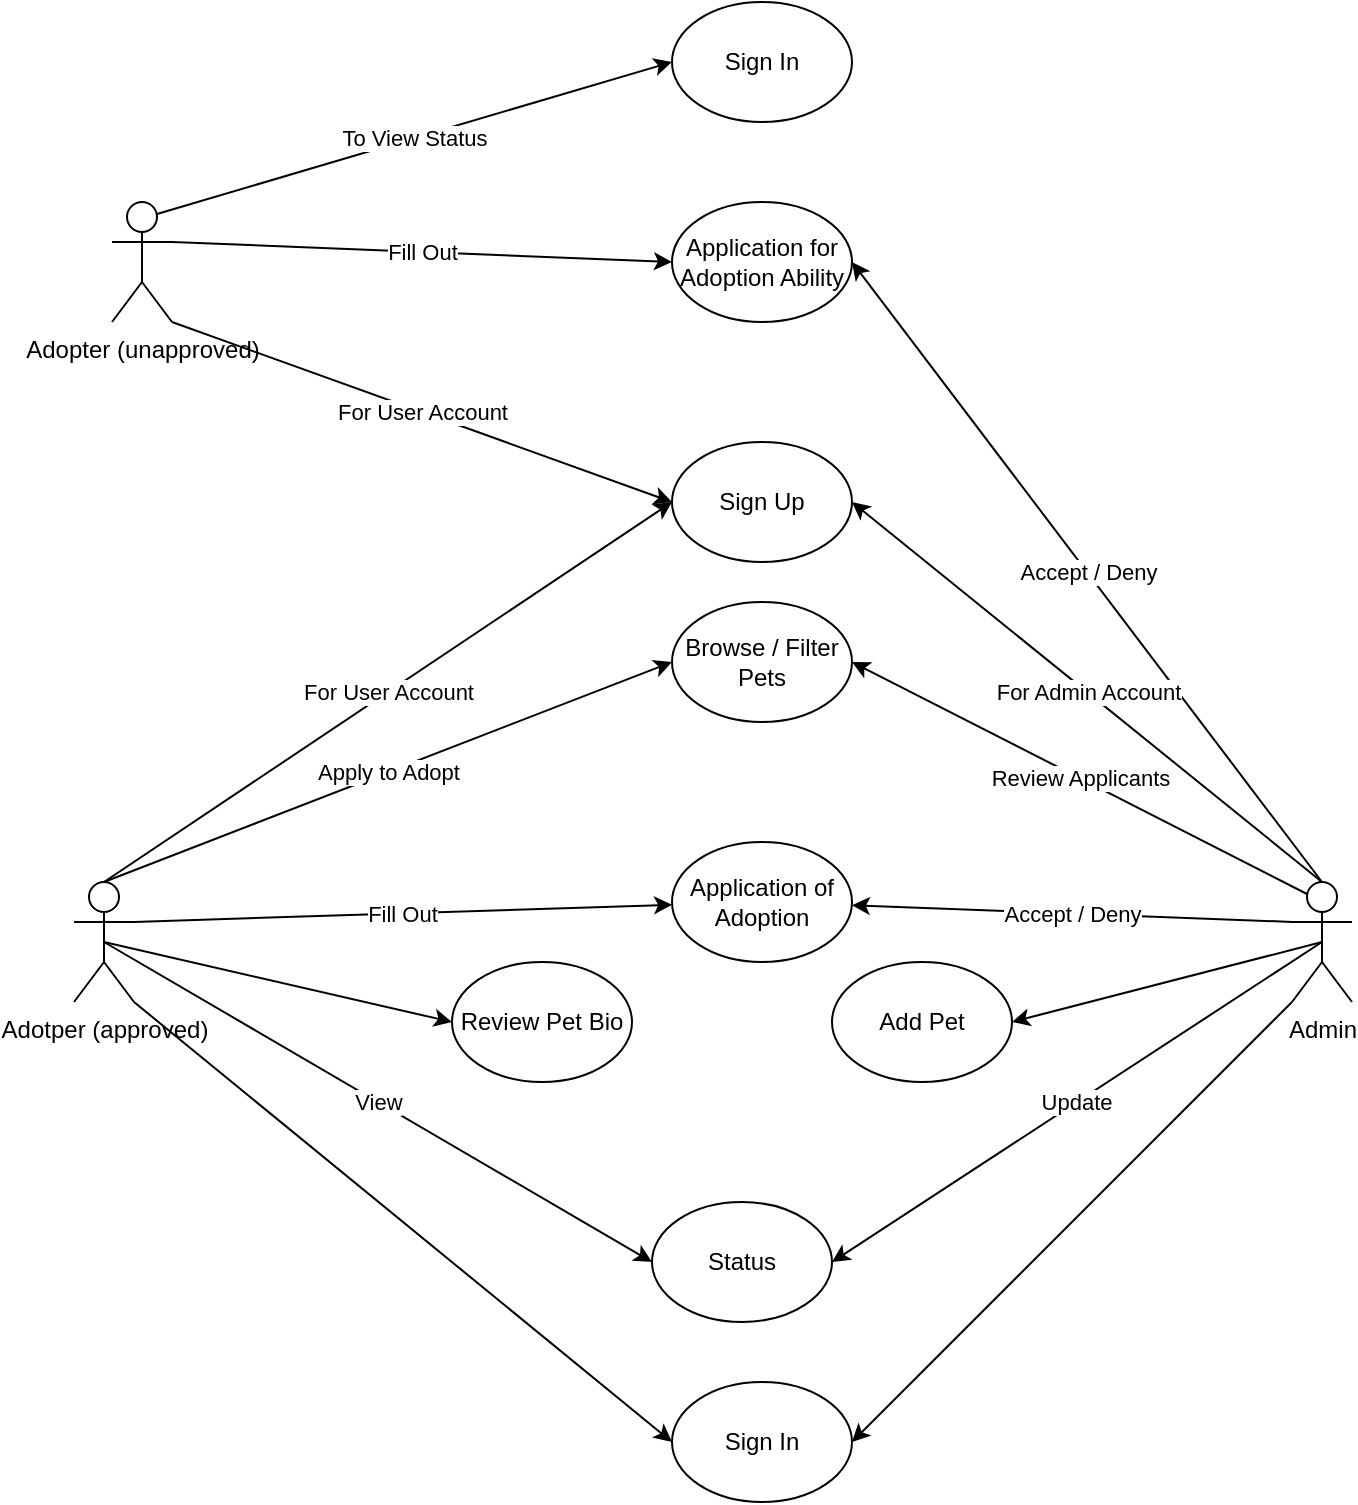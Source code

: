 <mxfile>
    <diagram id="mFnD0K_7tht7TH8pmh3O" name="Page-1">
        <mxGraphModel dx="640" dy="1691" grid="1" gridSize="10" guides="1" tooltips="1" connect="1" arrows="1" fold="1" page="1" pageScale="1" pageWidth="850" pageHeight="1100" math="0" shadow="0">
            <root>
                <mxCell id="0"/>
                <mxCell id="1" parent="0"/>
                <mxCell id="14" value="Fill Out" style="edgeStyle=none;html=1;exitX=1;exitY=0.333;exitDx=0;exitDy=0;exitPerimeter=0;" parent="1" source="2" target="6" edge="1">
                    <mxGeometry relative="1" as="geometry"/>
                </mxCell>
                <mxCell id="15" value="Fill Out" style="edgeStyle=none;html=1;exitX=1;exitY=0.333;exitDx=0;exitDy=0;exitPerimeter=0;entryX=0;entryY=0.5;entryDx=0;entryDy=0;" parent="1" source="24" target="23" edge="1">
                    <mxGeometry relative="1" as="geometry">
                        <mxPoint x="362.273" y="300.586" as="targetPoint"/>
                    </mxGeometry>
                </mxCell>
                <mxCell id="16" value="Apply to Adopt" style="edgeStyle=none;html=1;exitX=0.5;exitY=0;exitDx=0;exitDy=0;exitPerimeter=0;entryX=0;entryY=0.5;entryDx=0;entryDy=0;" parent="1" source="2" target="8" edge="1">
                    <mxGeometry relative="1" as="geometry"/>
                </mxCell>
                <mxCell id="18" style="edgeStyle=none;html=1;exitX=0.5;exitY=0.5;exitDx=0;exitDy=0;exitPerimeter=0;entryX=0;entryY=0.5;entryDx=0;entryDy=0;" parent="1" source="2" target="10" edge="1">
                    <mxGeometry relative="1" as="geometry"/>
                </mxCell>
                <mxCell id="19" style="edgeStyle=none;html=1;exitX=1;exitY=1;exitDx=0;exitDy=0;exitPerimeter=0;entryX=0;entryY=0.5;entryDx=0;entryDy=0;" parent="1" source="2" target="4" edge="1">
                    <mxGeometry relative="1" as="geometry"/>
                </mxCell>
                <mxCell id="20" value="For User Account" style="edgeStyle=none;html=1;exitX=0.5;exitY=0;exitDx=0;exitDy=0;exitPerimeter=0;entryX=0;entryY=0.5;entryDx=0;entryDy=0;" parent="1" source="2" target="5" edge="1">
                    <mxGeometry x="0.002" relative="1" as="geometry">
                        <mxPoint as="offset"/>
                    </mxGeometry>
                </mxCell>
                <mxCell id="2" value="Adotper (approved)" style="shape=umlActor;verticalLabelPosition=bottom;verticalAlign=top;html=1;outlineConnect=0;" parent="1" vertex="1">
                    <mxGeometry x="61" y="220" width="30" height="60" as="geometry"/>
                </mxCell>
                <mxCell id="12" value="Accept / Deny" style="edgeStyle=none;html=1;exitX=0;exitY=0.333;exitDx=0;exitDy=0;exitPerimeter=0;" parent="1" source="3" target="6" edge="1">
                    <mxGeometry relative="1" as="geometry"/>
                </mxCell>
                <mxCell id="13" value="Accept / Deny" style="edgeStyle=none;html=1;exitX=0.5;exitY=0;exitDx=0;exitDy=0;exitPerimeter=0;entryX=1;entryY=0.5;entryDx=0;entryDy=0;" parent="1" source="3" target="23" edge="1">
                    <mxGeometry relative="1" as="geometry">
                        <mxPoint x="450" y="310" as="targetPoint"/>
                    </mxGeometry>
                </mxCell>
                <mxCell id="17" value="Review Applicants" style="edgeStyle=none;html=1;exitX=0.25;exitY=0.1;exitDx=0;exitDy=0;exitPerimeter=0;entryX=1;entryY=0.5;entryDx=0;entryDy=0;" parent="1" source="3" target="8" edge="1">
                    <mxGeometry relative="1" as="geometry"/>
                </mxCell>
                <mxCell id="21" value="For Admin Account" style="edgeStyle=none;html=1;entryX=1;entryY=0.5;entryDx=0;entryDy=0;exitX=0.5;exitY=0;exitDx=0;exitDy=0;exitPerimeter=0;" parent="1" source="3" target="5" edge="1">
                    <mxGeometry relative="1" as="geometry"/>
                </mxCell>
                <mxCell id="22" style="edgeStyle=none;html=1;exitX=0;exitY=1;exitDx=0;exitDy=0;exitPerimeter=0;entryX=1;entryY=0.5;entryDx=0;entryDy=0;" parent="1" source="3" target="4" edge="1">
                    <mxGeometry relative="1" as="geometry"/>
                </mxCell>
                <mxCell id="3" value="Admin" style="shape=umlActor;verticalLabelPosition=bottom;verticalAlign=top;html=1;outlineConnect=0;" parent="1" vertex="1">
                    <mxGeometry x="670" y="220" width="30" height="60" as="geometry"/>
                </mxCell>
                <mxCell id="4" value="Sign In" style="ellipse;whiteSpace=wrap;html=1;" parent="1" vertex="1">
                    <mxGeometry x="360" y="470" width="90" height="60" as="geometry"/>
                </mxCell>
                <mxCell id="5" value="Sign Up" style="ellipse;whiteSpace=wrap;html=1;" parent="1" vertex="1">
                    <mxGeometry x="360" width="90" height="60" as="geometry"/>
                </mxCell>
                <mxCell id="6" value="Application of Adoption" style="ellipse;whiteSpace=wrap;html=1;" parent="1" vertex="1">
                    <mxGeometry x="360" y="200" width="90" height="60" as="geometry"/>
                </mxCell>
                <mxCell id="8" value="Browse / Filter Pets" style="ellipse;whiteSpace=wrap;html=1;" parent="1" vertex="1">
                    <mxGeometry x="360" y="80" width="90" height="60" as="geometry"/>
                </mxCell>
                <mxCell id="10" value="&lt;div style=&quot;text-align: center;&quot;&gt;&lt;span style=&quot;background-color: initial; text-align: start;&quot;&gt;Review Pet Bio&lt;/span&gt;&lt;span style=&quot;background-color: initial; color: rgba(0, 0, 0, 0); font-family: monospace; font-size: 0px; text-align: start;&quot;&gt;%3CmxGraphModel%3E%3Croot%3E%3CmxCell%20id%3D%220%22%2F%3E%3CmxCell%20id%3D%221%22%20parent%3D%220%22%2F%3E%3CmxCell%20id%3D%222%22%20value%3D%22Browse%20Pets%22%20style%3D%22ellipse%3BwhiteSpace%3Dwrap%3Bhtml%3D1%3B%22%20vertex%3D%221%22%20parent%3D%221%22%3E%3CmxGeometry%20x%3D%22180%22%20y%3D%2210%22%20width%3D%22120%22%20height%3D%2280%22%20as%3D%22geometry%22%2F%3E%3C%2FmxCell%3E%3C%2Froot%3E%3C%2FmxGraphModel%3E&lt;/span&gt;&lt;span style=&quot;background-color: initial; color: rgba(0, 0, 0, 0); font-family: monospace; font-size: 0px; text-align: start;&quot;&gt;%3CmxGraphModel%3E%3Croot%3E%3CmxCell%20id%3D%220%22%2F%3E%3CmxCell%20id%3D%221%22%20parent%3D%220%22%2F%3E%3CmxCell%20id%3D%222%22%20value%3D%22Browse%20Pets%22%20style%3D%22ellipse%3BwhiteSpace%3Dwrap%3Bhtml%3D1%3B%22%20vertex%3D%221%22%20parent%3D%221%22%3E%3CmxGeometry%20x%3D%22180%22%20y%3D%2210%22%20width%3D%22120%22%20height%3D%2280%22%20as%3D%22geometry%22%2F%3E%3C%2FmxCell%3E%3C%2Froot%3E%3C%2FmxGraphModel%3E&lt;/span&gt;&lt;/div&gt;" style="ellipse;whiteSpace=wrap;html=1;" parent="1" vertex="1">
                    <mxGeometry x="250" y="260" width="90" height="60" as="geometry"/>
                </mxCell>
                <mxCell id="23" value="Application for Adoption Ability" style="ellipse;whiteSpace=wrap;html=1;" vertex="1" parent="1">
                    <mxGeometry x="360" y="-120" width="90" height="60" as="geometry"/>
                </mxCell>
                <mxCell id="24" value="Adopter (unapproved)" style="shape=umlActor;verticalLabelPosition=bottom;verticalAlign=top;html=1;outlineConnect=0;" vertex="1" parent="1">
                    <mxGeometry x="80" y="-120" width="30" height="60" as="geometry"/>
                </mxCell>
                <mxCell id="27" value="For User Account" style="edgeStyle=none;html=1;exitX=1;exitY=1;exitDx=0;exitDy=0;exitPerimeter=0;entryX=0;entryY=0.5;entryDx=0;entryDy=0;" edge="1" parent="1" source="24" target="5">
                    <mxGeometry x="0.002" relative="1" as="geometry">
                        <mxPoint as="offset"/>
                        <mxPoint x="85" y="230" as="sourcePoint"/>
                        <mxPoint x="370" y="40" as="targetPoint"/>
                    </mxGeometry>
                </mxCell>
                <mxCell id="28" value="&lt;div style=&quot;text-align: start;&quot;&gt;Add Pet&lt;/div&gt;" style="ellipse;whiteSpace=wrap;html=1;" vertex="1" parent="1">
                    <mxGeometry x="440" y="260" width="90" height="60" as="geometry"/>
                </mxCell>
                <mxCell id="29" style="edgeStyle=none;html=1;exitX=0.5;exitY=0.5;exitDx=0;exitDy=0;exitPerimeter=0;entryX=1;entryY=0.5;entryDx=0;entryDy=0;" edge="1" parent="1" source="3" target="28">
                    <mxGeometry relative="1" as="geometry">
                        <mxPoint x="505" y="270" as="sourcePoint"/>
                        <mxPoint x="670" y="330" as="targetPoint"/>
                    </mxGeometry>
                </mxCell>
                <mxCell id="30" value="Sign In" style="ellipse;whiteSpace=wrap;html=1;" vertex="1" parent="1">
                    <mxGeometry x="360" y="-220" width="90" height="60" as="geometry"/>
                </mxCell>
                <mxCell id="32" value="To View Status" style="edgeStyle=none;html=1;exitX=0.75;exitY=0.1;exitDx=0;exitDy=0;exitPerimeter=0;entryX=0;entryY=0.5;entryDx=0;entryDy=0;" edge="1" parent="1" source="24" target="30">
                    <mxGeometry relative="1" as="geometry">
                        <mxPoint x="120" y="-90" as="sourcePoint"/>
                        <mxPoint x="370" y="-80" as="targetPoint"/>
                    </mxGeometry>
                </mxCell>
                <mxCell id="33" value="Status" style="ellipse;whiteSpace=wrap;html=1;" vertex="1" parent="1">
                    <mxGeometry x="350" y="380" width="90" height="60" as="geometry"/>
                </mxCell>
                <mxCell id="34" value="View" style="edgeStyle=none;html=1;exitX=0.5;exitY=0.5;exitDx=0;exitDy=0;exitPerimeter=0;entryX=0;entryY=0.5;entryDx=0;entryDy=0;" edge="1" parent="1" source="2" target="33">
                    <mxGeometry relative="1" as="geometry">
                        <mxPoint x="101" y="250" as="sourcePoint"/>
                        <mxPoint x="370.045" y="241.339" as="targetPoint"/>
                    </mxGeometry>
                </mxCell>
                <mxCell id="35" value="Update" style="edgeStyle=none;html=1;exitX=0.5;exitY=0.5;exitDx=0;exitDy=0;exitPerimeter=0;entryX=1;entryY=0.5;entryDx=0;entryDy=0;" edge="1" parent="1" source="3" target="33">
                    <mxGeometry relative="1" as="geometry">
                        <mxPoint x="360" y="330" as="sourcePoint"/>
                        <mxPoint x="634" y="490" as="targetPoint"/>
                    </mxGeometry>
                </mxCell>
            </root>
        </mxGraphModel>
    </diagram>
</mxfile>